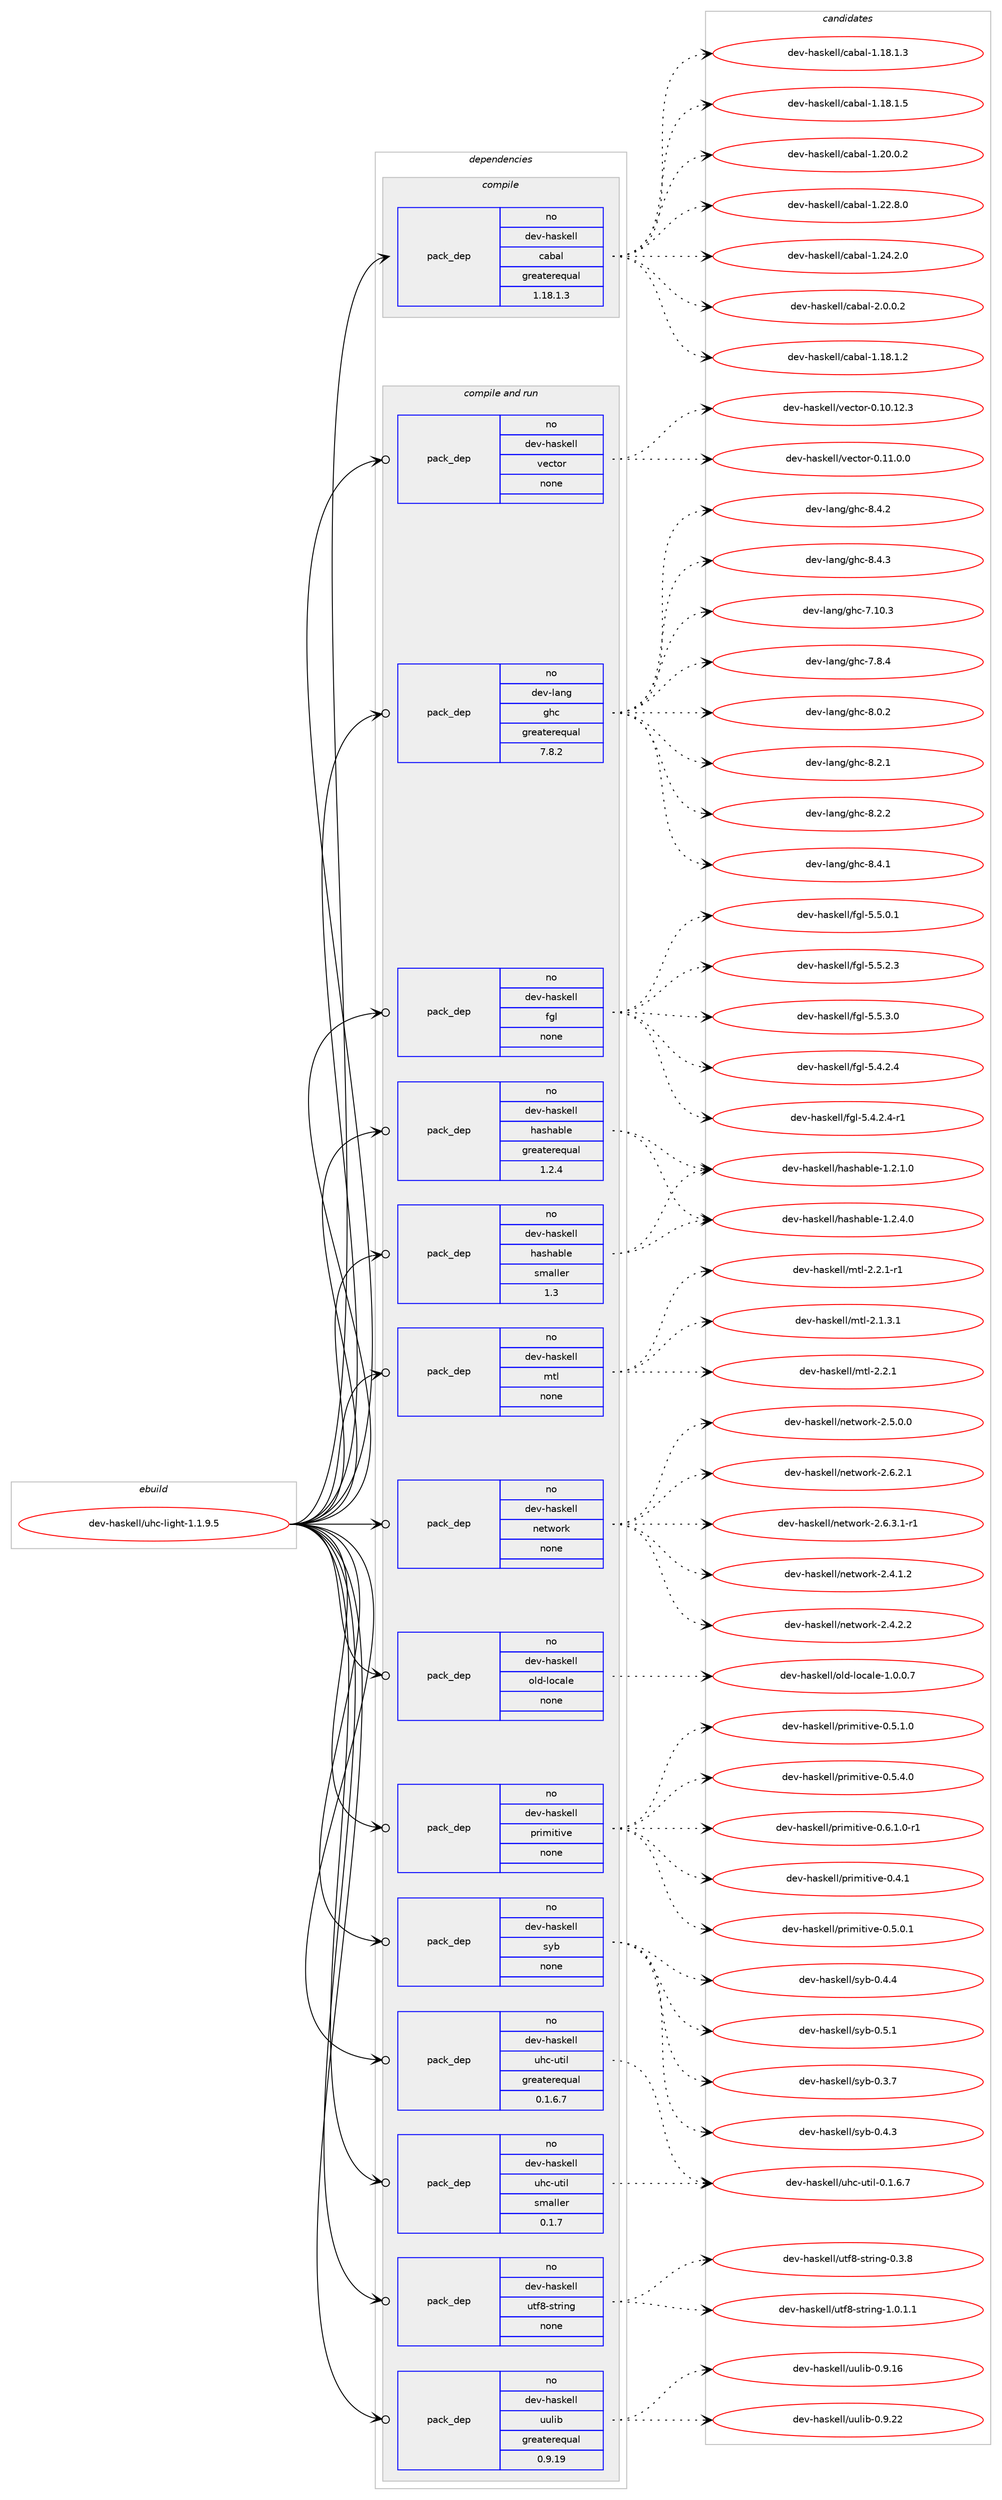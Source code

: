 digraph prolog {

# *************
# Graph options
# *************

newrank=true;
concentrate=true;
compound=true;
graph [rankdir=LR,fontname=Helvetica,fontsize=10,ranksep=1.5];#, ranksep=2.5, nodesep=0.2];
edge  [arrowhead=vee];
node  [fontname=Helvetica,fontsize=10];

# **********
# The ebuild
# **********

subgraph cluster_leftcol {
color=gray;
rank=same;
label=<<i>ebuild</i>>;
id [label="dev-haskell/uhc-light-1.1.9.5", color=red, width=4, href="../dev-haskell/uhc-light-1.1.9.5.svg"];
}

# ****************
# The dependencies
# ****************

subgraph cluster_midcol {
color=gray;
label=<<i>dependencies</i>>;
subgraph cluster_compile {
fillcolor="#eeeeee";
style=filled;
label=<<i>compile</i>>;
subgraph pack962357 {
dependency1346476 [label=<<TABLE BORDER="0" CELLBORDER="1" CELLSPACING="0" CELLPADDING="4" WIDTH="220"><TR><TD ROWSPAN="6" CELLPADDING="30">pack_dep</TD></TR><TR><TD WIDTH="110">no</TD></TR><TR><TD>dev-haskell</TD></TR><TR><TD>cabal</TD></TR><TR><TD>greaterequal</TD></TR><TR><TD>1.18.1.3</TD></TR></TABLE>>, shape=none, color=blue];
}
id:e -> dependency1346476:w [weight=20,style="solid",arrowhead="vee"];
}
subgraph cluster_compileandrun {
fillcolor="#eeeeee";
style=filled;
label=<<i>compile and run</i>>;
subgraph pack962358 {
dependency1346477 [label=<<TABLE BORDER="0" CELLBORDER="1" CELLSPACING="0" CELLPADDING="4" WIDTH="220"><TR><TD ROWSPAN="6" CELLPADDING="30">pack_dep</TD></TR><TR><TD WIDTH="110">no</TD></TR><TR><TD>dev-haskell</TD></TR><TR><TD>fgl</TD></TR><TR><TD>none</TD></TR><TR><TD></TD></TR></TABLE>>, shape=none, color=blue];
}
id:e -> dependency1346477:w [weight=20,style="solid",arrowhead="odotvee"];
subgraph pack962359 {
dependency1346478 [label=<<TABLE BORDER="0" CELLBORDER="1" CELLSPACING="0" CELLPADDING="4" WIDTH="220"><TR><TD ROWSPAN="6" CELLPADDING="30">pack_dep</TD></TR><TR><TD WIDTH="110">no</TD></TR><TR><TD>dev-haskell</TD></TR><TR><TD>hashable</TD></TR><TR><TD>greaterequal</TD></TR><TR><TD>1.2.4</TD></TR></TABLE>>, shape=none, color=blue];
}
id:e -> dependency1346478:w [weight=20,style="solid",arrowhead="odotvee"];
subgraph pack962360 {
dependency1346479 [label=<<TABLE BORDER="0" CELLBORDER="1" CELLSPACING="0" CELLPADDING="4" WIDTH="220"><TR><TD ROWSPAN="6" CELLPADDING="30">pack_dep</TD></TR><TR><TD WIDTH="110">no</TD></TR><TR><TD>dev-haskell</TD></TR><TR><TD>hashable</TD></TR><TR><TD>smaller</TD></TR><TR><TD>1.3</TD></TR></TABLE>>, shape=none, color=blue];
}
id:e -> dependency1346479:w [weight=20,style="solid",arrowhead="odotvee"];
subgraph pack962361 {
dependency1346480 [label=<<TABLE BORDER="0" CELLBORDER="1" CELLSPACING="0" CELLPADDING="4" WIDTH="220"><TR><TD ROWSPAN="6" CELLPADDING="30">pack_dep</TD></TR><TR><TD WIDTH="110">no</TD></TR><TR><TD>dev-haskell</TD></TR><TR><TD>mtl</TD></TR><TR><TD>none</TD></TR><TR><TD></TD></TR></TABLE>>, shape=none, color=blue];
}
id:e -> dependency1346480:w [weight=20,style="solid",arrowhead="odotvee"];
subgraph pack962362 {
dependency1346481 [label=<<TABLE BORDER="0" CELLBORDER="1" CELLSPACING="0" CELLPADDING="4" WIDTH="220"><TR><TD ROWSPAN="6" CELLPADDING="30">pack_dep</TD></TR><TR><TD WIDTH="110">no</TD></TR><TR><TD>dev-haskell</TD></TR><TR><TD>network</TD></TR><TR><TD>none</TD></TR><TR><TD></TD></TR></TABLE>>, shape=none, color=blue];
}
id:e -> dependency1346481:w [weight=20,style="solid",arrowhead="odotvee"];
subgraph pack962363 {
dependency1346482 [label=<<TABLE BORDER="0" CELLBORDER="1" CELLSPACING="0" CELLPADDING="4" WIDTH="220"><TR><TD ROWSPAN="6" CELLPADDING="30">pack_dep</TD></TR><TR><TD WIDTH="110">no</TD></TR><TR><TD>dev-haskell</TD></TR><TR><TD>old-locale</TD></TR><TR><TD>none</TD></TR><TR><TD></TD></TR></TABLE>>, shape=none, color=blue];
}
id:e -> dependency1346482:w [weight=20,style="solid",arrowhead="odotvee"];
subgraph pack962364 {
dependency1346483 [label=<<TABLE BORDER="0" CELLBORDER="1" CELLSPACING="0" CELLPADDING="4" WIDTH="220"><TR><TD ROWSPAN="6" CELLPADDING="30">pack_dep</TD></TR><TR><TD WIDTH="110">no</TD></TR><TR><TD>dev-haskell</TD></TR><TR><TD>primitive</TD></TR><TR><TD>none</TD></TR><TR><TD></TD></TR></TABLE>>, shape=none, color=blue];
}
id:e -> dependency1346483:w [weight=20,style="solid",arrowhead="odotvee"];
subgraph pack962365 {
dependency1346484 [label=<<TABLE BORDER="0" CELLBORDER="1" CELLSPACING="0" CELLPADDING="4" WIDTH="220"><TR><TD ROWSPAN="6" CELLPADDING="30">pack_dep</TD></TR><TR><TD WIDTH="110">no</TD></TR><TR><TD>dev-haskell</TD></TR><TR><TD>syb</TD></TR><TR><TD>none</TD></TR><TR><TD></TD></TR></TABLE>>, shape=none, color=blue];
}
id:e -> dependency1346484:w [weight=20,style="solid",arrowhead="odotvee"];
subgraph pack962366 {
dependency1346485 [label=<<TABLE BORDER="0" CELLBORDER="1" CELLSPACING="0" CELLPADDING="4" WIDTH="220"><TR><TD ROWSPAN="6" CELLPADDING="30">pack_dep</TD></TR><TR><TD WIDTH="110">no</TD></TR><TR><TD>dev-haskell</TD></TR><TR><TD>uhc-util</TD></TR><TR><TD>greaterequal</TD></TR><TR><TD>0.1.6.7</TD></TR></TABLE>>, shape=none, color=blue];
}
id:e -> dependency1346485:w [weight=20,style="solid",arrowhead="odotvee"];
subgraph pack962367 {
dependency1346486 [label=<<TABLE BORDER="0" CELLBORDER="1" CELLSPACING="0" CELLPADDING="4" WIDTH="220"><TR><TD ROWSPAN="6" CELLPADDING="30">pack_dep</TD></TR><TR><TD WIDTH="110">no</TD></TR><TR><TD>dev-haskell</TD></TR><TR><TD>uhc-util</TD></TR><TR><TD>smaller</TD></TR><TR><TD>0.1.7</TD></TR></TABLE>>, shape=none, color=blue];
}
id:e -> dependency1346486:w [weight=20,style="solid",arrowhead="odotvee"];
subgraph pack962368 {
dependency1346487 [label=<<TABLE BORDER="0" CELLBORDER="1" CELLSPACING="0" CELLPADDING="4" WIDTH="220"><TR><TD ROWSPAN="6" CELLPADDING="30">pack_dep</TD></TR><TR><TD WIDTH="110">no</TD></TR><TR><TD>dev-haskell</TD></TR><TR><TD>utf8-string</TD></TR><TR><TD>none</TD></TR><TR><TD></TD></TR></TABLE>>, shape=none, color=blue];
}
id:e -> dependency1346487:w [weight=20,style="solid",arrowhead="odotvee"];
subgraph pack962369 {
dependency1346488 [label=<<TABLE BORDER="0" CELLBORDER="1" CELLSPACING="0" CELLPADDING="4" WIDTH="220"><TR><TD ROWSPAN="6" CELLPADDING="30">pack_dep</TD></TR><TR><TD WIDTH="110">no</TD></TR><TR><TD>dev-haskell</TD></TR><TR><TD>uulib</TD></TR><TR><TD>greaterequal</TD></TR><TR><TD>0.9.19</TD></TR></TABLE>>, shape=none, color=blue];
}
id:e -> dependency1346488:w [weight=20,style="solid",arrowhead="odotvee"];
subgraph pack962370 {
dependency1346489 [label=<<TABLE BORDER="0" CELLBORDER="1" CELLSPACING="0" CELLPADDING="4" WIDTH="220"><TR><TD ROWSPAN="6" CELLPADDING="30">pack_dep</TD></TR><TR><TD WIDTH="110">no</TD></TR><TR><TD>dev-haskell</TD></TR><TR><TD>vector</TD></TR><TR><TD>none</TD></TR><TR><TD></TD></TR></TABLE>>, shape=none, color=blue];
}
id:e -> dependency1346489:w [weight=20,style="solid",arrowhead="odotvee"];
subgraph pack962371 {
dependency1346490 [label=<<TABLE BORDER="0" CELLBORDER="1" CELLSPACING="0" CELLPADDING="4" WIDTH="220"><TR><TD ROWSPAN="6" CELLPADDING="30">pack_dep</TD></TR><TR><TD WIDTH="110">no</TD></TR><TR><TD>dev-lang</TD></TR><TR><TD>ghc</TD></TR><TR><TD>greaterequal</TD></TR><TR><TD>7.8.2</TD></TR></TABLE>>, shape=none, color=blue];
}
id:e -> dependency1346490:w [weight=20,style="solid",arrowhead="odotvee"];
}
subgraph cluster_run {
fillcolor="#eeeeee";
style=filled;
label=<<i>run</i>>;
}
}

# **************
# The candidates
# **************

subgraph cluster_choices {
rank=same;
color=gray;
label=<<i>candidates</i>>;

subgraph choice962357 {
color=black;
nodesep=1;
choice10010111845104971151071011081084799979897108454946495646494650 [label="dev-haskell/cabal-1.18.1.2", color=red, width=4,href="../dev-haskell/cabal-1.18.1.2.svg"];
choice10010111845104971151071011081084799979897108454946495646494651 [label="dev-haskell/cabal-1.18.1.3", color=red, width=4,href="../dev-haskell/cabal-1.18.1.3.svg"];
choice10010111845104971151071011081084799979897108454946495646494653 [label="dev-haskell/cabal-1.18.1.5", color=red, width=4,href="../dev-haskell/cabal-1.18.1.5.svg"];
choice10010111845104971151071011081084799979897108454946504846484650 [label="dev-haskell/cabal-1.20.0.2", color=red, width=4,href="../dev-haskell/cabal-1.20.0.2.svg"];
choice10010111845104971151071011081084799979897108454946505046564648 [label="dev-haskell/cabal-1.22.8.0", color=red, width=4,href="../dev-haskell/cabal-1.22.8.0.svg"];
choice10010111845104971151071011081084799979897108454946505246504648 [label="dev-haskell/cabal-1.24.2.0", color=red, width=4,href="../dev-haskell/cabal-1.24.2.0.svg"];
choice100101118451049711510710110810847999798971084550464846484650 [label="dev-haskell/cabal-2.0.0.2", color=red, width=4,href="../dev-haskell/cabal-2.0.0.2.svg"];
dependency1346476:e -> choice10010111845104971151071011081084799979897108454946495646494650:w [style=dotted,weight="100"];
dependency1346476:e -> choice10010111845104971151071011081084799979897108454946495646494651:w [style=dotted,weight="100"];
dependency1346476:e -> choice10010111845104971151071011081084799979897108454946495646494653:w [style=dotted,weight="100"];
dependency1346476:e -> choice10010111845104971151071011081084799979897108454946504846484650:w [style=dotted,weight="100"];
dependency1346476:e -> choice10010111845104971151071011081084799979897108454946505046564648:w [style=dotted,weight="100"];
dependency1346476:e -> choice10010111845104971151071011081084799979897108454946505246504648:w [style=dotted,weight="100"];
dependency1346476:e -> choice100101118451049711510710110810847999798971084550464846484650:w [style=dotted,weight="100"];
}
subgraph choice962358 {
color=black;
nodesep=1;
choice1001011184510497115107101108108471021031084553465246504652 [label="dev-haskell/fgl-5.4.2.4", color=red, width=4,href="../dev-haskell/fgl-5.4.2.4.svg"];
choice10010111845104971151071011081084710210310845534652465046524511449 [label="dev-haskell/fgl-5.4.2.4-r1", color=red, width=4,href="../dev-haskell/fgl-5.4.2.4-r1.svg"];
choice1001011184510497115107101108108471021031084553465346484649 [label="dev-haskell/fgl-5.5.0.1", color=red, width=4,href="../dev-haskell/fgl-5.5.0.1.svg"];
choice1001011184510497115107101108108471021031084553465346504651 [label="dev-haskell/fgl-5.5.2.3", color=red, width=4,href="../dev-haskell/fgl-5.5.2.3.svg"];
choice1001011184510497115107101108108471021031084553465346514648 [label="dev-haskell/fgl-5.5.3.0", color=red, width=4,href="../dev-haskell/fgl-5.5.3.0.svg"];
dependency1346477:e -> choice1001011184510497115107101108108471021031084553465246504652:w [style=dotted,weight="100"];
dependency1346477:e -> choice10010111845104971151071011081084710210310845534652465046524511449:w [style=dotted,weight="100"];
dependency1346477:e -> choice1001011184510497115107101108108471021031084553465346484649:w [style=dotted,weight="100"];
dependency1346477:e -> choice1001011184510497115107101108108471021031084553465346504651:w [style=dotted,weight="100"];
dependency1346477:e -> choice1001011184510497115107101108108471021031084553465346514648:w [style=dotted,weight="100"];
}
subgraph choice962359 {
color=black;
nodesep=1;
choice1001011184510497115107101108108471049711510497981081014549465046494648 [label="dev-haskell/hashable-1.2.1.0", color=red, width=4,href="../dev-haskell/hashable-1.2.1.0.svg"];
choice1001011184510497115107101108108471049711510497981081014549465046524648 [label="dev-haskell/hashable-1.2.4.0", color=red, width=4,href="../dev-haskell/hashable-1.2.4.0.svg"];
dependency1346478:e -> choice1001011184510497115107101108108471049711510497981081014549465046494648:w [style=dotted,weight="100"];
dependency1346478:e -> choice1001011184510497115107101108108471049711510497981081014549465046524648:w [style=dotted,weight="100"];
}
subgraph choice962360 {
color=black;
nodesep=1;
choice1001011184510497115107101108108471049711510497981081014549465046494648 [label="dev-haskell/hashable-1.2.1.0", color=red, width=4,href="../dev-haskell/hashable-1.2.1.0.svg"];
choice1001011184510497115107101108108471049711510497981081014549465046524648 [label="dev-haskell/hashable-1.2.4.0", color=red, width=4,href="../dev-haskell/hashable-1.2.4.0.svg"];
dependency1346479:e -> choice1001011184510497115107101108108471049711510497981081014549465046494648:w [style=dotted,weight="100"];
dependency1346479:e -> choice1001011184510497115107101108108471049711510497981081014549465046524648:w [style=dotted,weight="100"];
}
subgraph choice962361 {
color=black;
nodesep=1;
choice1001011184510497115107101108108471091161084550464946514649 [label="dev-haskell/mtl-2.1.3.1", color=red, width=4,href="../dev-haskell/mtl-2.1.3.1.svg"];
choice100101118451049711510710110810847109116108455046504649 [label="dev-haskell/mtl-2.2.1", color=red, width=4,href="../dev-haskell/mtl-2.2.1.svg"];
choice1001011184510497115107101108108471091161084550465046494511449 [label="dev-haskell/mtl-2.2.1-r1", color=red, width=4,href="../dev-haskell/mtl-2.2.1-r1.svg"];
dependency1346480:e -> choice1001011184510497115107101108108471091161084550464946514649:w [style=dotted,weight="100"];
dependency1346480:e -> choice100101118451049711510710110810847109116108455046504649:w [style=dotted,weight="100"];
dependency1346480:e -> choice1001011184510497115107101108108471091161084550465046494511449:w [style=dotted,weight="100"];
}
subgraph choice962362 {
color=black;
nodesep=1;
choice1001011184510497115107101108108471101011161191111141074550465246494650 [label="dev-haskell/network-2.4.1.2", color=red, width=4,href="../dev-haskell/network-2.4.1.2.svg"];
choice1001011184510497115107101108108471101011161191111141074550465246504650 [label="dev-haskell/network-2.4.2.2", color=red, width=4,href="../dev-haskell/network-2.4.2.2.svg"];
choice1001011184510497115107101108108471101011161191111141074550465346484648 [label="dev-haskell/network-2.5.0.0", color=red, width=4,href="../dev-haskell/network-2.5.0.0.svg"];
choice1001011184510497115107101108108471101011161191111141074550465446504649 [label="dev-haskell/network-2.6.2.1", color=red, width=4,href="../dev-haskell/network-2.6.2.1.svg"];
choice10010111845104971151071011081084711010111611911111410745504654465146494511449 [label="dev-haskell/network-2.6.3.1-r1", color=red, width=4,href="../dev-haskell/network-2.6.3.1-r1.svg"];
dependency1346481:e -> choice1001011184510497115107101108108471101011161191111141074550465246494650:w [style=dotted,weight="100"];
dependency1346481:e -> choice1001011184510497115107101108108471101011161191111141074550465246504650:w [style=dotted,weight="100"];
dependency1346481:e -> choice1001011184510497115107101108108471101011161191111141074550465346484648:w [style=dotted,weight="100"];
dependency1346481:e -> choice1001011184510497115107101108108471101011161191111141074550465446504649:w [style=dotted,weight="100"];
dependency1346481:e -> choice10010111845104971151071011081084711010111611911111410745504654465146494511449:w [style=dotted,weight="100"];
}
subgraph choice962363 {
color=black;
nodesep=1;
choice1001011184510497115107101108108471111081004510811199971081014549464846484655 [label="dev-haskell/old-locale-1.0.0.7", color=red, width=4,href="../dev-haskell/old-locale-1.0.0.7.svg"];
dependency1346482:e -> choice1001011184510497115107101108108471111081004510811199971081014549464846484655:w [style=dotted,weight="100"];
}
subgraph choice962364 {
color=black;
nodesep=1;
choice100101118451049711510710110810847112114105109105116105118101454846524649 [label="dev-haskell/primitive-0.4.1", color=red, width=4,href="../dev-haskell/primitive-0.4.1.svg"];
choice1001011184510497115107101108108471121141051091051161051181014548465346484649 [label="dev-haskell/primitive-0.5.0.1", color=red, width=4,href="../dev-haskell/primitive-0.5.0.1.svg"];
choice1001011184510497115107101108108471121141051091051161051181014548465346494648 [label="dev-haskell/primitive-0.5.1.0", color=red, width=4,href="../dev-haskell/primitive-0.5.1.0.svg"];
choice1001011184510497115107101108108471121141051091051161051181014548465346524648 [label="dev-haskell/primitive-0.5.4.0", color=red, width=4,href="../dev-haskell/primitive-0.5.4.0.svg"];
choice10010111845104971151071011081084711211410510910511610511810145484654464946484511449 [label="dev-haskell/primitive-0.6.1.0-r1", color=red, width=4,href="../dev-haskell/primitive-0.6.1.0-r1.svg"];
dependency1346483:e -> choice100101118451049711510710110810847112114105109105116105118101454846524649:w [style=dotted,weight="100"];
dependency1346483:e -> choice1001011184510497115107101108108471121141051091051161051181014548465346484649:w [style=dotted,weight="100"];
dependency1346483:e -> choice1001011184510497115107101108108471121141051091051161051181014548465346494648:w [style=dotted,weight="100"];
dependency1346483:e -> choice1001011184510497115107101108108471121141051091051161051181014548465346524648:w [style=dotted,weight="100"];
dependency1346483:e -> choice10010111845104971151071011081084711211410510910511610511810145484654464946484511449:w [style=dotted,weight="100"];
}
subgraph choice962365 {
color=black;
nodesep=1;
choice10010111845104971151071011081084711512198454846514655 [label="dev-haskell/syb-0.3.7", color=red, width=4,href="../dev-haskell/syb-0.3.7.svg"];
choice10010111845104971151071011081084711512198454846524651 [label="dev-haskell/syb-0.4.3", color=red, width=4,href="../dev-haskell/syb-0.4.3.svg"];
choice10010111845104971151071011081084711512198454846524652 [label="dev-haskell/syb-0.4.4", color=red, width=4,href="../dev-haskell/syb-0.4.4.svg"];
choice10010111845104971151071011081084711512198454846534649 [label="dev-haskell/syb-0.5.1", color=red, width=4,href="../dev-haskell/syb-0.5.1.svg"];
dependency1346484:e -> choice10010111845104971151071011081084711512198454846514655:w [style=dotted,weight="100"];
dependency1346484:e -> choice10010111845104971151071011081084711512198454846524651:w [style=dotted,weight="100"];
dependency1346484:e -> choice10010111845104971151071011081084711512198454846524652:w [style=dotted,weight="100"];
dependency1346484:e -> choice10010111845104971151071011081084711512198454846534649:w [style=dotted,weight="100"];
}
subgraph choice962366 {
color=black;
nodesep=1;
choice10010111845104971151071011081084711710499451171161051084548464946544655 [label="dev-haskell/uhc-util-0.1.6.7", color=red, width=4,href="../dev-haskell/uhc-util-0.1.6.7.svg"];
dependency1346485:e -> choice10010111845104971151071011081084711710499451171161051084548464946544655:w [style=dotted,weight="100"];
}
subgraph choice962367 {
color=black;
nodesep=1;
choice10010111845104971151071011081084711710499451171161051084548464946544655 [label="dev-haskell/uhc-util-0.1.6.7", color=red, width=4,href="../dev-haskell/uhc-util-0.1.6.7.svg"];
dependency1346486:e -> choice10010111845104971151071011081084711710499451171161051084548464946544655:w [style=dotted,weight="100"];
}
subgraph choice962368 {
color=black;
nodesep=1;
choice1001011184510497115107101108108471171161025645115116114105110103454846514656 [label="dev-haskell/utf8-string-0.3.8", color=red, width=4,href="../dev-haskell/utf8-string-0.3.8.svg"];
choice10010111845104971151071011081084711711610256451151161141051101034549464846494649 [label="dev-haskell/utf8-string-1.0.1.1", color=red, width=4,href="../dev-haskell/utf8-string-1.0.1.1.svg"];
dependency1346487:e -> choice1001011184510497115107101108108471171161025645115116114105110103454846514656:w [style=dotted,weight="100"];
dependency1346487:e -> choice10010111845104971151071011081084711711610256451151161141051101034549464846494649:w [style=dotted,weight="100"];
}
subgraph choice962369 {
color=black;
nodesep=1;
choice1001011184510497115107101108108471171171081059845484657464954 [label="dev-haskell/uulib-0.9.16", color=red, width=4,href="../dev-haskell/uulib-0.9.16.svg"];
choice1001011184510497115107101108108471171171081059845484657465050 [label="dev-haskell/uulib-0.9.22", color=red, width=4,href="../dev-haskell/uulib-0.9.22.svg"];
dependency1346488:e -> choice1001011184510497115107101108108471171171081059845484657464954:w [style=dotted,weight="100"];
dependency1346488:e -> choice1001011184510497115107101108108471171171081059845484657465050:w [style=dotted,weight="100"];
}
subgraph choice962370 {
color=black;
nodesep=1;
choice1001011184510497115107101108108471181019911611111445484649484649504651 [label="dev-haskell/vector-0.10.12.3", color=red, width=4,href="../dev-haskell/vector-0.10.12.3.svg"];
choice10010111845104971151071011081084711810199116111114454846494946484648 [label="dev-haskell/vector-0.11.0.0", color=red, width=4,href="../dev-haskell/vector-0.11.0.0.svg"];
dependency1346489:e -> choice1001011184510497115107101108108471181019911611111445484649484649504651:w [style=dotted,weight="100"];
dependency1346489:e -> choice10010111845104971151071011081084711810199116111114454846494946484648:w [style=dotted,weight="100"];
}
subgraph choice962371 {
color=black;
nodesep=1;
choice1001011184510897110103471031049945554649484651 [label="dev-lang/ghc-7.10.3", color=red, width=4,href="../dev-lang/ghc-7.10.3.svg"];
choice10010111845108971101034710310499455546564652 [label="dev-lang/ghc-7.8.4", color=red, width=4,href="../dev-lang/ghc-7.8.4.svg"];
choice10010111845108971101034710310499455646484650 [label="dev-lang/ghc-8.0.2", color=red, width=4,href="../dev-lang/ghc-8.0.2.svg"];
choice10010111845108971101034710310499455646504649 [label="dev-lang/ghc-8.2.1", color=red, width=4,href="../dev-lang/ghc-8.2.1.svg"];
choice10010111845108971101034710310499455646504650 [label="dev-lang/ghc-8.2.2", color=red, width=4,href="../dev-lang/ghc-8.2.2.svg"];
choice10010111845108971101034710310499455646524649 [label="dev-lang/ghc-8.4.1", color=red, width=4,href="../dev-lang/ghc-8.4.1.svg"];
choice10010111845108971101034710310499455646524650 [label="dev-lang/ghc-8.4.2", color=red, width=4,href="../dev-lang/ghc-8.4.2.svg"];
choice10010111845108971101034710310499455646524651 [label="dev-lang/ghc-8.4.3", color=red, width=4,href="../dev-lang/ghc-8.4.3.svg"];
dependency1346490:e -> choice1001011184510897110103471031049945554649484651:w [style=dotted,weight="100"];
dependency1346490:e -> choice10010111845108971101034710310499455546564652:w [style=dotted,weight="100"];
dependency1346490:e -> choice10010111845108971101034710310499455646484650:w [style=dotted,weight="100"];
dependency1346490:e -> choice10010111845108971101034710310499455646504649:w [style=dotted,weight="100"];
dependency1346490:e -> choice10010111845108971101034710310499455646504650:w [style=dotted,weight="100"];
dependency1346490:e -> choice10010111845108971101034710310499455646524649:w [style=dotted,weight="100"];
dependency1346490:e -> choice10010111845108971101034710310499455646524650:w [style=dotted,weight="100"];
dependency1346490:e -> choice10010111845108971101034710310499455646524651:w [style=dotted,weight="100"];
}
}

}
